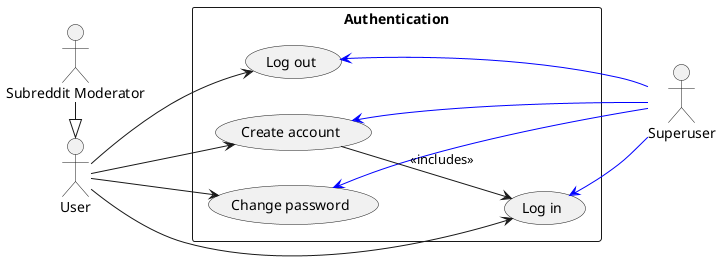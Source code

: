 @startuml
skinparam packageStyle rectangle
left to right direction
actor "User" as user
actor "Subreddit Moderator" as mod
actor "Superuser" as su
mod -|> user

rectangle "Authentication" as auth {
  usecase "Create account" as acc_create
  usecase "Log in" as login
  usecase "Log out" as logout
  usecase "Change password" as pwd_change
}

user --> acc_create
user --> login
user --> logout
user --> pwd_change

acc_create  <-[#blue]- su
login       <-[#blue]- su
logout      <-[#blue]- su
pwd_change  <-[#blue]- su

acc_create --> login : <<includes>>

@enduml
